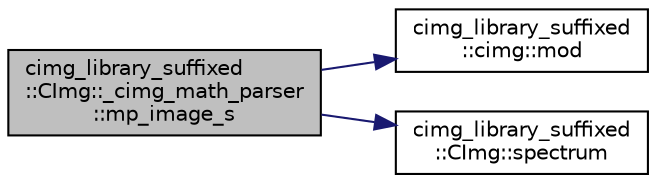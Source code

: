 digraph "cimg_library_suffixed::CImg::_cimg_math_parser::mp_image_s"
{
  edge [fontname="Helvetica",fontsize="10",labelfontname="Helvetica",labelfontsize="10"];
  node [fontname="Helvetica",fontsize="10",shape=record];
  rankdir="LR";
  Node545 [label="cimg_library_suffixed\l::CImg::_cimg_math_parser\l::mp_image_s",height=0.2,width=0.4,color="black", fillcolor="grey75", style="filled", fontcolor="black"];
  Node545 -> Node546 [color="midnightblue",fontsize="10",style="solid",fontname="Helvetica"];
  Node546 [label="cimg_library_suffixed\l::cimg::mod",height=0.2,width=0.4,color="black", fillcolor="white", style="filled",URL="$namespacecimg__library__suffixed_1_1cimg.html#afcc02428c9b7d9100e1674369d25cc40",tooltip="Return the modulo of a value. "];
  Node545 -> Node547 [color="midnightblue",fontsize="10",style="solid",fontname="Helvetica"];
  Node547 [label="cimg_library_suffixed\l::CImg::spectrum",height=0.2,width=0.4,color="black", fillcolor="white", style="filled",URL="$structcimg__library__suffixed_1_1_c_img.html#a03cdb8e4b45371862c65c3b5be7b697e",tooltip="Return the number of image channels. "];
}
